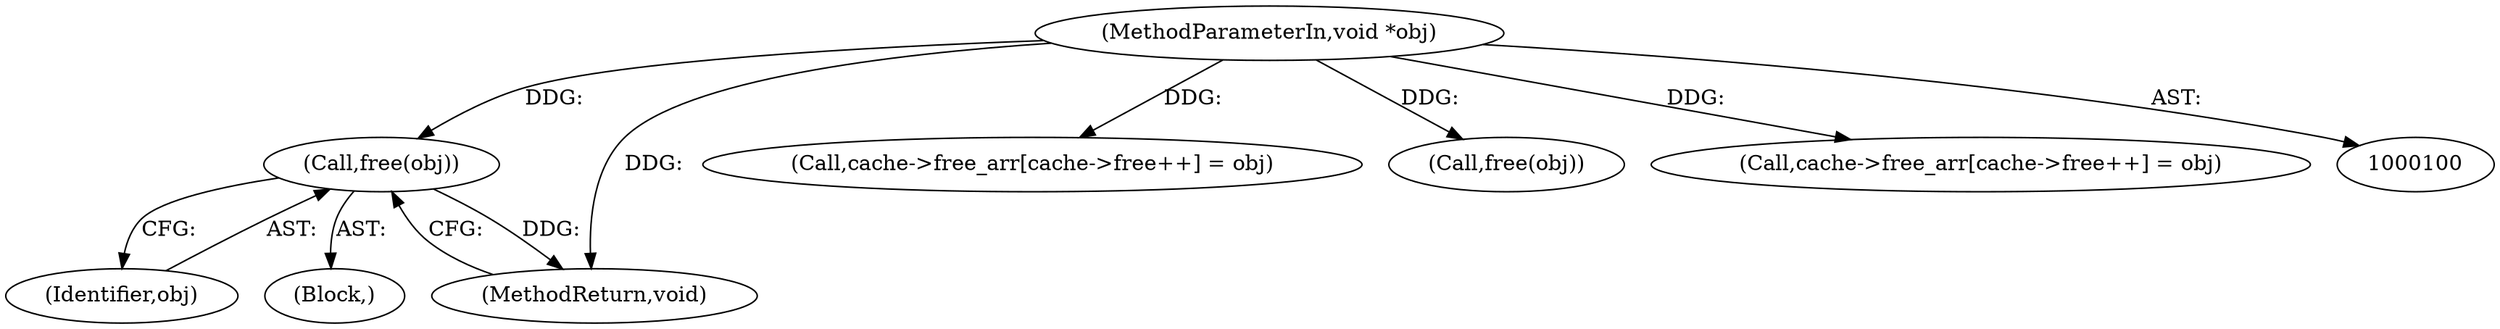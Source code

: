 digraph "0_viabtc_exchange_server_4a7c27bfe98f409623d4d857894d017ff0672cc9#diff-515c81af848352583bff286d6224875f_0@API" {
"1000179" [label="(Call,free(obj))"];
"1000102" [label="(MethodParameterIn,void *obj)"];
"1000181" [label="(MethodReturn,void)"];
"1000180" [label="(Identifier,obj)"];
"1000102" [label="(MethodParameterIn,void *obj)"];
"1000178" [label="(Block,)"];
"1000113" [label="(Call,cache->free_arr[cache->free++] = obj)"];
"1000175" [label="(Call,free(obj))"];
"1000179" [label="(Call,free(obj))"];
"1000163" [label="(Call,cache->free_arr[cache->free++] = obj)"];
"1000179" -> "1000178"  [label="AST: "];
"1000179" -> "1000180"  [label="CFG: "];
"1000180" -> "1000179"  [label="AST: "];
"1000181" -> "1000179"  [label="CFG: "];
"1000179" -> "1000181"  [label="DDG: "];
"1000102" -> "1000179"  [label="DDG: "];
"1000102" -> "1000100"  [label="AST: "];
"1000102" -> "1000181"  [label="DDG: "];
"1000102" -> "1000113"  [label="DDG: "];
"1000102" -> "1000163"  [label="DDG: "];
"1000102" -> "1000175"  [label="DDG: "];
}
